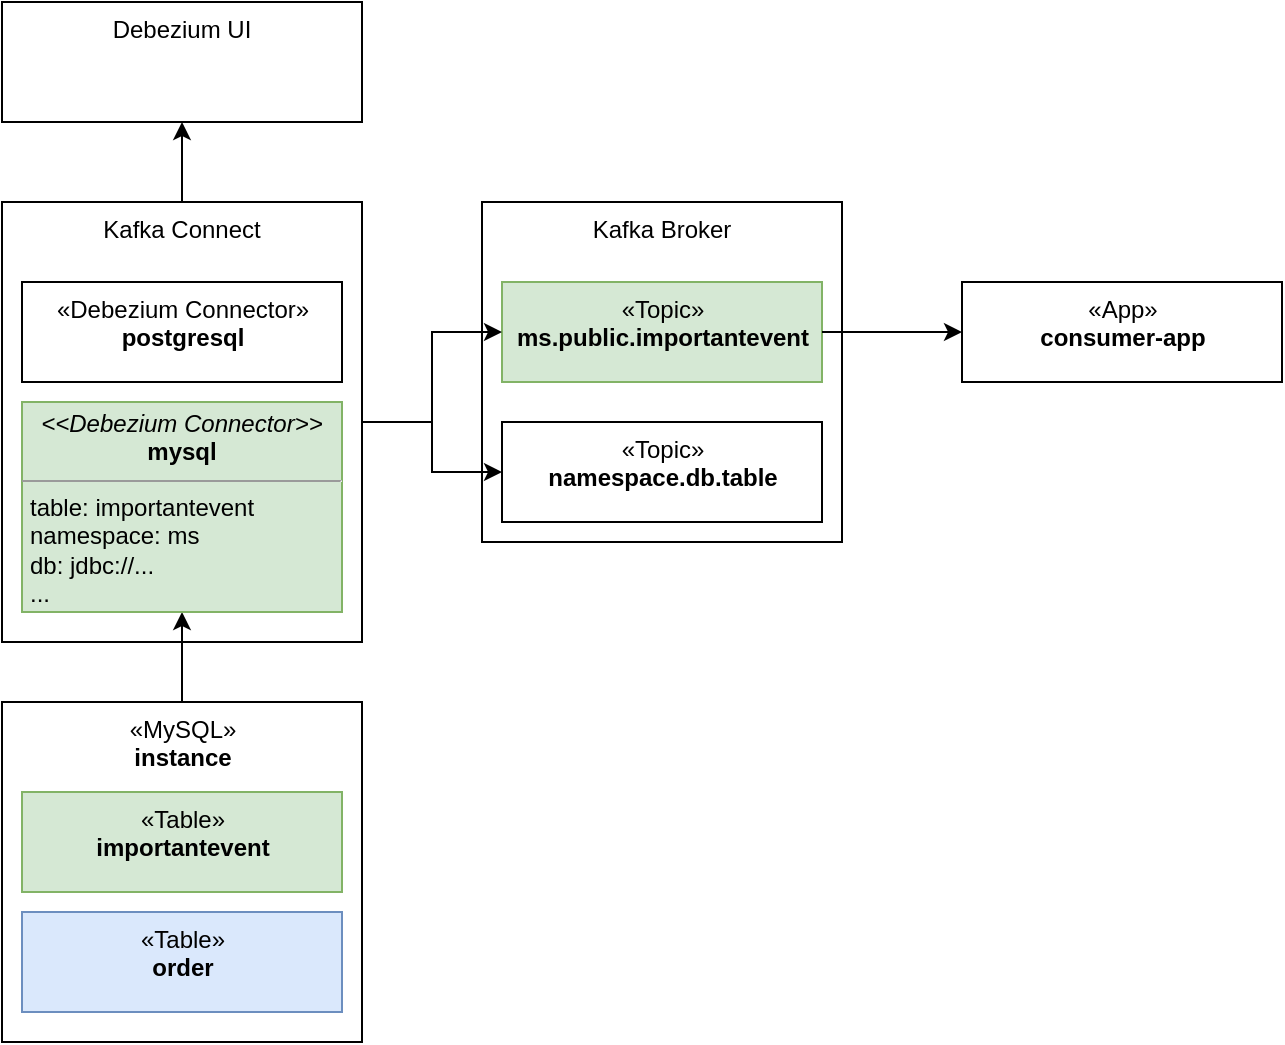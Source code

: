 <mxfile>
    <diagram id="8mr6qpFjp6V1ETiO406j" name="Debezium_Overview">
        <mxGraphModel dx="998" dy="706" grid="1" gridSize="10" guides="1" tooltips="1" connect="1" arrows="1" fold="1" page="1" pageScale="1" pageWidth="827" pageHeight="1169" background="#ffffff" math="0" shadow="0">
            <root>
                <mxCell id="0"/>
                <mxCell id="1" parent="0"/>
                <mxCell id="2" value="Kafka Connect" style="rounded=0;whiteSpace=wrap;html=1;verticalAlign=top;" parent="1" vertex="1">
                    <mxGeometry x="90" y="200" width="180" height="220" as="geometry"/>
                </mxCell>
                <mxCell id="12" style="edgeStyle=orthogonalEdgeStyle;rounded=0;orthogonalLoop=1;jettySize=auto;html=1;entryX=0.5;entryY=0;entryDx=0;entryDy=0;startArrow=classic;startFill=1;endArrow=none;endFill=0;exitX=0.5;exitY=1;exitDx=0;exitDy=0;" parent="1" source="27" target="8" edge="1">
                    <mxGeometry relative="1" as="geometry"/>
                </mxCell>
                <mxCell id="5" value="«Debezium Connector»&lt;br&gt;&lt;b&gt;postgresql&lt;/b&gt;" style="html=1;verticalAlign=top;" parent="1" vertex="1">
                    <mxGeometry x="100" y="240" width="160" height="50" as="geometry"/>
                </mxCell>
                <mxCell id="6" value="Kafka Broker" style="rounded=0;whiteSpace=wrap;html=1;verticalAlign=top;" parent="1" vertex="1">
                    <mxGeometry x="330" y="200" width="180" height="170" as="geometry"/>
                </mxCell>
                <mxCell id="8" value="«MySQL»&lt;br&gt;&lt;b&gt;instance&lt;/b&gt;" style="html=1;verticalAlign=top;" parent="1" vertex="1">
                    <mxGeometry x="90" y="450" width="180" height="170" as="geometry"/>
                </mxCell>
                <mxCell id="11" style="edgeStyle=orthogonalEdgeStyle;rounded=0;orthogonalLoop=1;jettySize=auto;html=1;entryX=0.5;entryY=0;entryDx=0;entryDy=0;startArrow=classic;startFill=1;endArrow=none;endFill=0;" parent="1" source="9" target="2" edge="1">
                    <mxGeometry relative="1" as="geometry"/>
                </mxCell>
                <mxCell id="9" value="Debezium UI" style="rounded=0;whiteSpace=wrap;html=1;verticalAlign=top;" parent="1" vertex="1">
                    <mxGeometry x="90" y="100" width="180" height="60" as="geometry"/>
                </mxCell>
                <mxCell id="15" value="«Topic»&lt;br&gt;&lt;b&gt;ms.public.importantevent&lt;/b&gt;" style="html=1;verticalAlign=top;fillColor=#d5e8d4;strokeColor=#82b366;" parent="1" vertex="1">
                    <mxGeometry x="340" y="240" width="160" height="50" as="geometry"/>
                </mxCell>
                <mxCell id="18" style="edgeStyle=orthogonalEdgeStyle;rounded=0;orthogonalLoop=1;jettySize=auto;html=1;entryX=1;entryY=0.5;entryDx=0;entryDy=0;startArrow=classic;startFill=1;endArrow=none;endFill=0;" parent="1" source="17" target="15" edge="1">
                    <mxGeometry relative="1" as="geometry"/>
                </mxCell>
                <mxCell id="17" value="«App»&lt;br&gt;&lt;b&gt;consumer-app&lt;/b&gt;" style="html=1;verticalAlign=top;" parent="1" vertex="1">
                    <mxGeometry x="570" y="240" width="160" height="50" as="geometry"/>
                </mxCell>
                <mxCell id="10" style="edgeStyle=orthogonalEdgeStyle;rounded=0;orthogonalLoop=1;jettySize=auto;html=1;entryX=0;entryY=0.5;entryDx=0;entryDy=0;" parent="1" source="2" target="15" edge="1">
                    <mxGeometry relative="1" as="geometry"/>
                </mxCell>
                <mxCell id="19" value="«Table»&lt;br&gt;&lt;b&gt;importantevent&lt;/b&gt;" style="html=1;verticalAlign=top;fillColor=#d5e8d4;strokeColor=#82b366;" vertex="1" parent="1">
                    <mxGeometry x="100" y="495" width="160" height="50" as="geometry"/>
                </mxCell>
                <mxCell id="20" value="«Table»&lt;br&gt;&lt;b&gt;order&lt;/b&gt;" style="html=1;verticalAlign=top;fillColor=#dae8fc;strokeColor=#6c8ebf;" vertex="1" parent="1">
                    <mxGeometry x="100" y="555" width="160" height="50" as="geometry"/>
                </mxCell>
                <mxCell id="21" value="«Topic»&lt;br&gt;&lt;b&gt;namespace.db.table&lt;/b&gt;" style="html=1;verticalAlign=top;" vertex="1" parent="1">
                    <mxGeometry x="340" y="310" width="160" height="50" as="geometry"/>
                </mxCell>
                <mxCell id="22" style="edgeStyle=orthogonalEdgeStyle;rounded=0;orthogonalLoop=1;jettySize=auto;html=1;entryX=0;entryY=0.5;entryDx=0;entryDy=0;startArrow=none;startFill=0;endArrow=classic;endFill=1;" edge="1" parent="1" source="2" target="21">
                    <mxGeometry relative="1" as="geometry"/>
                </mxCell>
                <mxCell id="27" value="&lt;p style=&quot;margin: 0px ; margin-top: 4px ; text-align: center&quot;&gt;&lt;i&gt;&amp;lt;&amp;lt;Debezium Connector&amp;gt;&amp;gt;&lt;/i&gt;&lt;br&gt;&lt;b&gt;mysql&lt;/b&gt;&lt;/p&gt;&lt;hr size=&quot;1&quot;&gt;&lt;p style=&quot;margin: 0px ; margin-left: 4px&quot;&gt;table: importantevent&lt;/p&gt;&lt;p style=&quot;margin: 0px ; margin-left: 4px&quot;&gt;namespace: ms&lt;/p&gt;&lt;p style=&quot;margin: 0px ; margin-left: 4px&quot;&gt;db: jdbc://...&lt;/p&gt;&lt;p style=&quot;margin: 0px ; margin-left: 4px&quot;&gt;...&lt;/p&gt;" style="verticalAlign=top;align=left;overflow=fill;fontSize=12;fontFamily=Helvetica;html=1;fillColor=#d5e8d4;strokeColor=#82b366;" vertex="1" parent="1">
                    <mxGeometry x="100" y="300" width="160" height="105" as="geometry"/>
                </mxCell>
            </root>
        </mxGraphModel>
    </diagram>
    <diagram id="HeAD5bygTS1aIthEZndd" name="Kafka_Overview">
        <mxGraphModel dx="811" dy="698" grid="1" gridSize="10" guides="1" tooltips="1" connect="1" arrows="1" fold="1" page="1" pageScale="1" pageWidth="827" pageHeight="1169" math="0" shadow="0">
            <root>
                <mxCell id="XTYF65CXkSfZpIYYEET--0"/>
                <mxCell id="XTYF65CXkSfZpIYYEET--1" parent="XTYF65CXkSfZpIYYEET--0"/>
                <mxCell id="XTYF65CXkSfZpIYYEET--16" value="App 1 Instance 1" style="rounded=0;whiteSpace=wrap;html=1;verticalAlign=top;" parent="XTYF65CXkSfZpIYYEET--1" vertex="1">
                    <mxGeometry x="519" y="220" width="180" height="110" as="geometry"/>
                </mxCell>
                <mxCell id="XTYF65CXkSfZpIYYEET--17" value="App 1 Instance 2" style="rounded=0;whiteSpace=wrap;html=1;verticalAlign=top;" parent="XTYF65CXkSfZpIYYEET--1" vertex="1">
                    <mxGeometry x="519" y="360" width="180" height="75" as="geometry"/>
                </mxCell>
                <mxCell id="XTYF65CXkSfZpIYYEET--18" value="App 2 Instance 1" style="rounded=0;whiteSpace=wrap;html=1;verticalAlign=top;" parent="XTYF65CXkSfZpIYYEET--1" vertex="1">
                    <mxGeometry x="519" y="470" width="180" height="80" as="geometry"/>
                </mxCell>
                <mxCell id="XTYF65CXkSfZpIYYEET--19" value="consumer-group-A" style="rounded=1;whiteSpace=wrap;html=1;verticalAlign=top;fillColor=#dae8fc;strokeColor=#6c8ebf;" parent="XTYF65CXkSfZpIYYEET--1" vertex="1">
                    <mxGeometry x="549" y="250" width="120" height="30" as="geometry"/>
                </mxCell>
                <mxCell id="XTYF65CXkSfZpIYYEET--20" value="consumer-group-A" style="rounded=1;whiteSpace=wrap;html=1;verticalAlign=top;fillColor=#dae8fc;strokeColor=#6c8ebf;" parent="XTYF65CXkSfZpIYYEET--1" vertex="1">
                    <mxGeometry x="549" y="390" width="120" height="30" as="geometry"/>
                </mxCell>
                <mxCell id="XTYF65CXkSfZpIYYEET--21" value="consumer-group-B" style="rounded=1;whiteSpace=wrap;html=1;verticalAlign=top;fillColor=#ffe6cc;strokeColor=#d79b00;" parent="XTYF65CXkSfZpIYYEET--1" vertex="1">
                    <mxGeometry x="549" y="500" width="120" height="30" as="geometry"/>
                </mxCell>
                <mxCell id="XTYF65CXkSfZpIYYEET--22" value="consumer-group-C" style="rounded=1;whiteSpace=wrap;html=1;verticalAlign=top;fillColor=#d5e8d4;strokeColor=#82b366;" parent="XTYF65CXkSfZpIYYEET--1" vertex="1">
                    <mxGeometry x="549" y="290" width="120" height="30" as="geometry"/>
                </mxCell>
                <mxCell id="XTYF65CXkSfZpIYYEET--2" value="Kafka" style="whiteSpace=wrap;html=1;verticalAlign=top;" parent="XTYF65CXkSfZpIYYEET--1" vertex="1">
                    <mxGeometry x="129" y="200" width="280" height="360" as="geometry"/>
                </mxCell>
                <mxCell id="XTYF65CXkSfZpIYYEET--3" value="Topic" style="rounded=0;whiteSpace=wrap;html=1;verticalAlign=top;" parent="XTYF65CXkSfZpIYYEET--1" vertex="1">
                    <mxGeometry x="169" y="270" width="200" height="270" as="geometry"/>
                </mxCell>
                <mxCell id="XTYF65CXkSfZpIYYEET--29" style="edgeStyle=orthogonalEdgeStyle;rounded=0;orthogonalLoop=1;jettySize=auto;html=1;fillColor=#d5e8d4;strokeColor=#82b366;strokeWidth=2;" parent="XTYF65CXkSfZpIYYEET--1" source="XTYF65CXkSfZpIYYEET--4" target="XTYF65CXkSfZpIYYEET--22" edge="1">
                    <mxGeometry relative="1" as="geometry">
                        <Array as="points">
                            <mxPoint x="460" y="330"/>
                            <mxPoint x="460" y="305"/>
                        </Array>
                    </mxGeometry>
                </mxCell>
                <mxCell id="XTYF65CXkSfZpIYYEET--32" style="edgeStyle=orthogonalEdgeStyle;rounded=0;orthogonalLoop=1;jettySize=auto;html=1;entryX=0;entryY=0.5;entryDx=0;entryDy=0;exitX=0;exitY=0.5;exitDx=0;exitDy=0;fillColor=#ffe6cc;strokeColor=#d79b00;strokeWidth=2;" parent="XTYF65CXkSfZpIYYEET--1" source="XTYF65CXkSfZpIYYEET--4" target="XTYF65CXkSfZpIYYEET--21" edge="1">
                    <mxGeometry relative="1" as="geometry">
                        <Array as="points">
                            <mxPoint x="189" y="330"/>
                            <mxPoint x="189" y="570"/>
                            <mxPoint x="460" y="570"/>
                            <mxPoint x="460" y="515"/>
                        </Array>
                    </mxGeometry>
                </mxCell>
                <mxCell id="XTYF65CXkSfZpIYYEET--4" value="Partition 1" style="rounded=1;whiteSpace=wrap;html=1;verticalAlign=top;" parent="XTYF65CXkSfZpIYYEET--1" vertex="1">
                    <mxGeometry x="209" y="300" width="120" height="60" as="geometry"/>
                </mxCell>
                <mxCell id="XTYF65CXkSfZpIYYEET--7" value="" style="ellipse;whiteSpace=wrap;html=1;aspect=fixed;verticalAlign=top;" parent="XTYF65CXkSfZpIYYEET--1" vertex="1">
                    <mxGeometry x="219" y="330" width="20" height="20" as="geometry"/>
                </mxCell>
                <mxCell id="XTYF65CXkSfZpIYYEET--8" value="" style="ellipse;whiteSpace=wrap;html=1;aspect=fixed;verticalAlign=top;" parent="XTYF65CXkSfZpIYYEET--1" vertex="1">
                    <mxGeometry x="249" y="330" width="20" height="20" as="geometry"/>
                </mxCell>
                <mxCell id="XTYF65CXkSfZpIYYEET--27" style="edgeStyle=orthogonalEdgeStyle;rounded=0;orthogonalLoop=1;jettySize=auto;html=1;entryX=0;entryY=0.5;entryDx=0;entryDy=0;fillColor=#dae8fc;strokeColor=#6c8ebf;exitX=1;exitY=0;exitDx=0;exitDy=0;strokeWidth=2;" parent="XTYF65CXkSfZpIYYEET--1" source="XTYF65CXkSfZpIYYEET--10" target="XTYF65CXkSfZpIYYEET--20" edge="1">
                    <mxGeometry relative="1" as="geometry">
                        <Array as="points">
                            <mxPoint x="329" y="450"/>
                            <mxPoint x="430" y="450"/>
                            <mxPoint x="430" y="405"/>
                        </Array>
                    </mxGeometry>
                </mxCell>
                <mxCell id="XTYF65CXkSfZpIYYEET--31" style="edgeStyle=orthogonalEdgeStyle;rounded=0;orthogonalLoop=1;jettySize=auto;html=1;entryX=0;entryY=0.5;entryDx=0;entryDy=0;fillColor=#d5e8d4;strokeColor=#82b366;strokeWidth=2;" parent="XTYF65CXkSfZpIYYEET--1" source="XTYF65CXkSfZpIYYEET--10" target="XTYF65CXkSfZpIYYEET--22" edge="1">
                    <mxGeometry relative="1" as="geometry">
                        <Array as="points">
                            <mxPoint x="460" y="495"/>
                            <mxPoint x="460" y="305"/>
                        </Array>
                    </mxGeometry>
                </mxCell>
                <mxCell id="XTYF65CXkSfZpIYYEET--34" style="edgeStyle=orthogonalEdgeStyle;rounded=0;orthogonalLoop=1;jettySize=auto;html=1;entryX=0;entryY=0.5;entryDx=0;entryDy=0;exitX=0;exitY=0.5;exitDx=0;exitDy=0;fillColor=#ffe6cc;strokeColor=#d79b00;strokeWidth=2;" parent="XTYF65CXkSfZpIYYEET--1" source="XTYF65CXkSfZpIYYEET--10" target="XTYF65CXkSfZpIYYEET--21" edge="1">
                    <mxGeometry relative="1" as="geometry">
                        <Array as="points">
                            <mxPoint x="189" y="495"/>
                            <mxPoint x="189" y="570"/>
                            <mxPoint x="460" y="570"/>
                            <mxPoint x="460" y="515"/>
                        </Array>
                    </mxGeometry>
                </mxCell>
                <mxCell id="XTYF65CXkSfZpIYYEET--10" value="Partition n" style="rounded=1;whiteSpace=wrap;html=1;verticalAlign=top;" parent="XTYF65CXkSfZpIYYEET--1" vertex="1">
                    <mxGeometry x="209" y="465" width="120" height="60" as="geometry"/>
                </mxCell>
                <mxCell id="XTYF65CXkSfZpIYYEET--11" value="" style="ellipse;whiteSpace=wrap;html=1;aspect=fixed;verticalAlign=top;" parent="XTYF65CXkSfZpIYYEET--1" vertex="1">
                    <mxGeometry x="219" y="495" width="20" height="20" as="geometry"/>
                </mxCell>
                <mxCell id="XTYF65CXkSfZpIYYEET--12" value="" style="ellipse;whiteSpace=wrap;html=1;aspect=fixed;verticalAlign=top;" parent="XTYF65CXkSfZpIYYEET--1" vertex="1">
                    <mxGeometry x="249" y="495" width="20" height="20" as="geometry"/>
                </mxCell>
                <mxCell id="XTYF65CXkSfZpIYYEET--26" style="edgeStyle=orthogonalEdgeStyle;rounded=0;orthogonalLoop=1;jettySize=auto;html=1;fillColor=#dae8fc;strokeColor=#6c8ebf;exitX=1;exitY=0;exitDx=0;exitDy=0;strokeWidth=2;" parent="XTYF65CXkSfZpIYYEET--1" source="XTYF65CXkSfZpIYYEET--13" target="XTYF65CXkSfZpIYYEET--20" edge="1">
                    <mxGeometry relative="1" as="geometry">
                        <Array as="points">
                            <mxPoint x="329" y="370"/>
                            <mxPoint x="430" y="370"/>
                            <mxPoint x="430" y="405"/>
                        </Array>
                    </mxGeometry>
                </mxCell>
                <mxCell id="XTYF65CXkSfZpIYYEET--30" style="edgeStyle=orthogonalEdgeStyle;rounded=0;orthogonalLoop=1;jettySize=auto;html=1;entryX=0;entryY=0.5;entryDx=0;entryDy=0;fillColor=#d5e8d4;strokeColor=#82b366;strokeWidth=2;" parent="XTYF65CXkSfZpIYYEET--1" source="XTYF65CXkSfZpIYYEET--13" target="XTYF65CXkSfZpIYYEET--22" edge="1">
                    <mxGeometry relative="1" as="geometry">
                        <Array as="points">
                            <mxPoint x="460" y="413"/>
                            <mxPoint x="460" y="305"/>
                        </Array>
                    </mxGeometry>
                </mxCell>
                <mxCell id="XTYF65CXkSfZpIYYEET--33" style="edgeStyle=orthogonalEdgeStyle;rounded=0;orthogonalLoop=1;jettySize=auto;html=1;exitX=0;exitY=0.5;exitDx=0;exitDy=0;entryX=0;entryY=0.5;entryDx=0;entryDy=0;fillColor=#ffe6cc;strokeColor=#d79b00;strokeWidth=2;" parent="XTYF65CXkSfZpIYYEET--1" source="XTYF65CXkSfZpIYYEET--13" target="XTYF65CXkSfZpIYYEET--21" edge="1">
                    <mxGeometry relative="1" as="geometry">
                        <mxPoint x="550" y="520" as="targetPoint"/>
                        <Array as="points">
                            <mxPoint x="189" y="413"/>
                            <mxPoint x="189" y="570"/>
                            <mxPoint x="460" y="570"/>
                            <mxPoint x="460" y="515"/>
                        </Array>
                    </mxGeometry>
                </mxCell>
                <mxCell id="XTYF65CXkSfZpIYYEET--13" value="Partition 2" style="rounded=1;whiteSpace=wrap;html=1;verticalAlign=top;" parent="XTYF65CXkSfZpIYYEET--1" vertex="1">
                    <mxGeometry x="209" y="383" width="120" height="60" as="geometry"/>
                </mxCell>
                <mxCell id="XTYF65CXkSfZpIYYEET--14" value="" style="ellipse;whiteSpace=wrap;html=1;aspect=fixed;verticalAlign=top;" parent="XTYF65CXkSfZpIYYEET--1" vertex="1">
                    <mxGeometry x="219" y="413" width="20" height="20" as="geometry"/>
                </mxCell>
                <mxCell id="XTYF65CXkSfZpIYYEET--23" style="edgeStyle=orthogonalEdgeStyle;rounded=0;orthogonalLoop=1;jettySize=auto;html=1;entryX=0;entryY=0.5;entryDx=0;entryDy=0;fillColor=#dae8fc;strokeColor=#6c8ebf;exitX=1;exitY=0;exitDx=0;exitDy=0;strokeWidth=2;" parent="XTYF65CXkSfZpIYYEET--1" source="XTYF65CXkSfZpIYYEET--4" target="XTYF65CXkSfZpIYYEET--19" edge="1">
                    <mxGeometry relative="1" as="geometry"/>
                </mxCell>
                <mxCell id="XTYF65CXkSfZpIYYEET--28" value="&lt;h1&gt;Kafka Overview&lt;/h1&gt;&lt;p&gt;Overview consumption of partitioning&lt;/p&gt;" style="text;html=1;strokeColor=none;fillColor=none;spacing=5;spacingTop=-20;whiteSpace=wrap;overflow=hidden;rounded=0;verticalAlign=top;" parent="XTYF65CXkSfZpIYYEET--1" vertex="1">
                    <mxGeometry x="224" y="30" width="396" height="120" as="geometry"/>
                </mxCell>
            </root>
        </mxGraphModel>
    </diagram>
</mxfile>